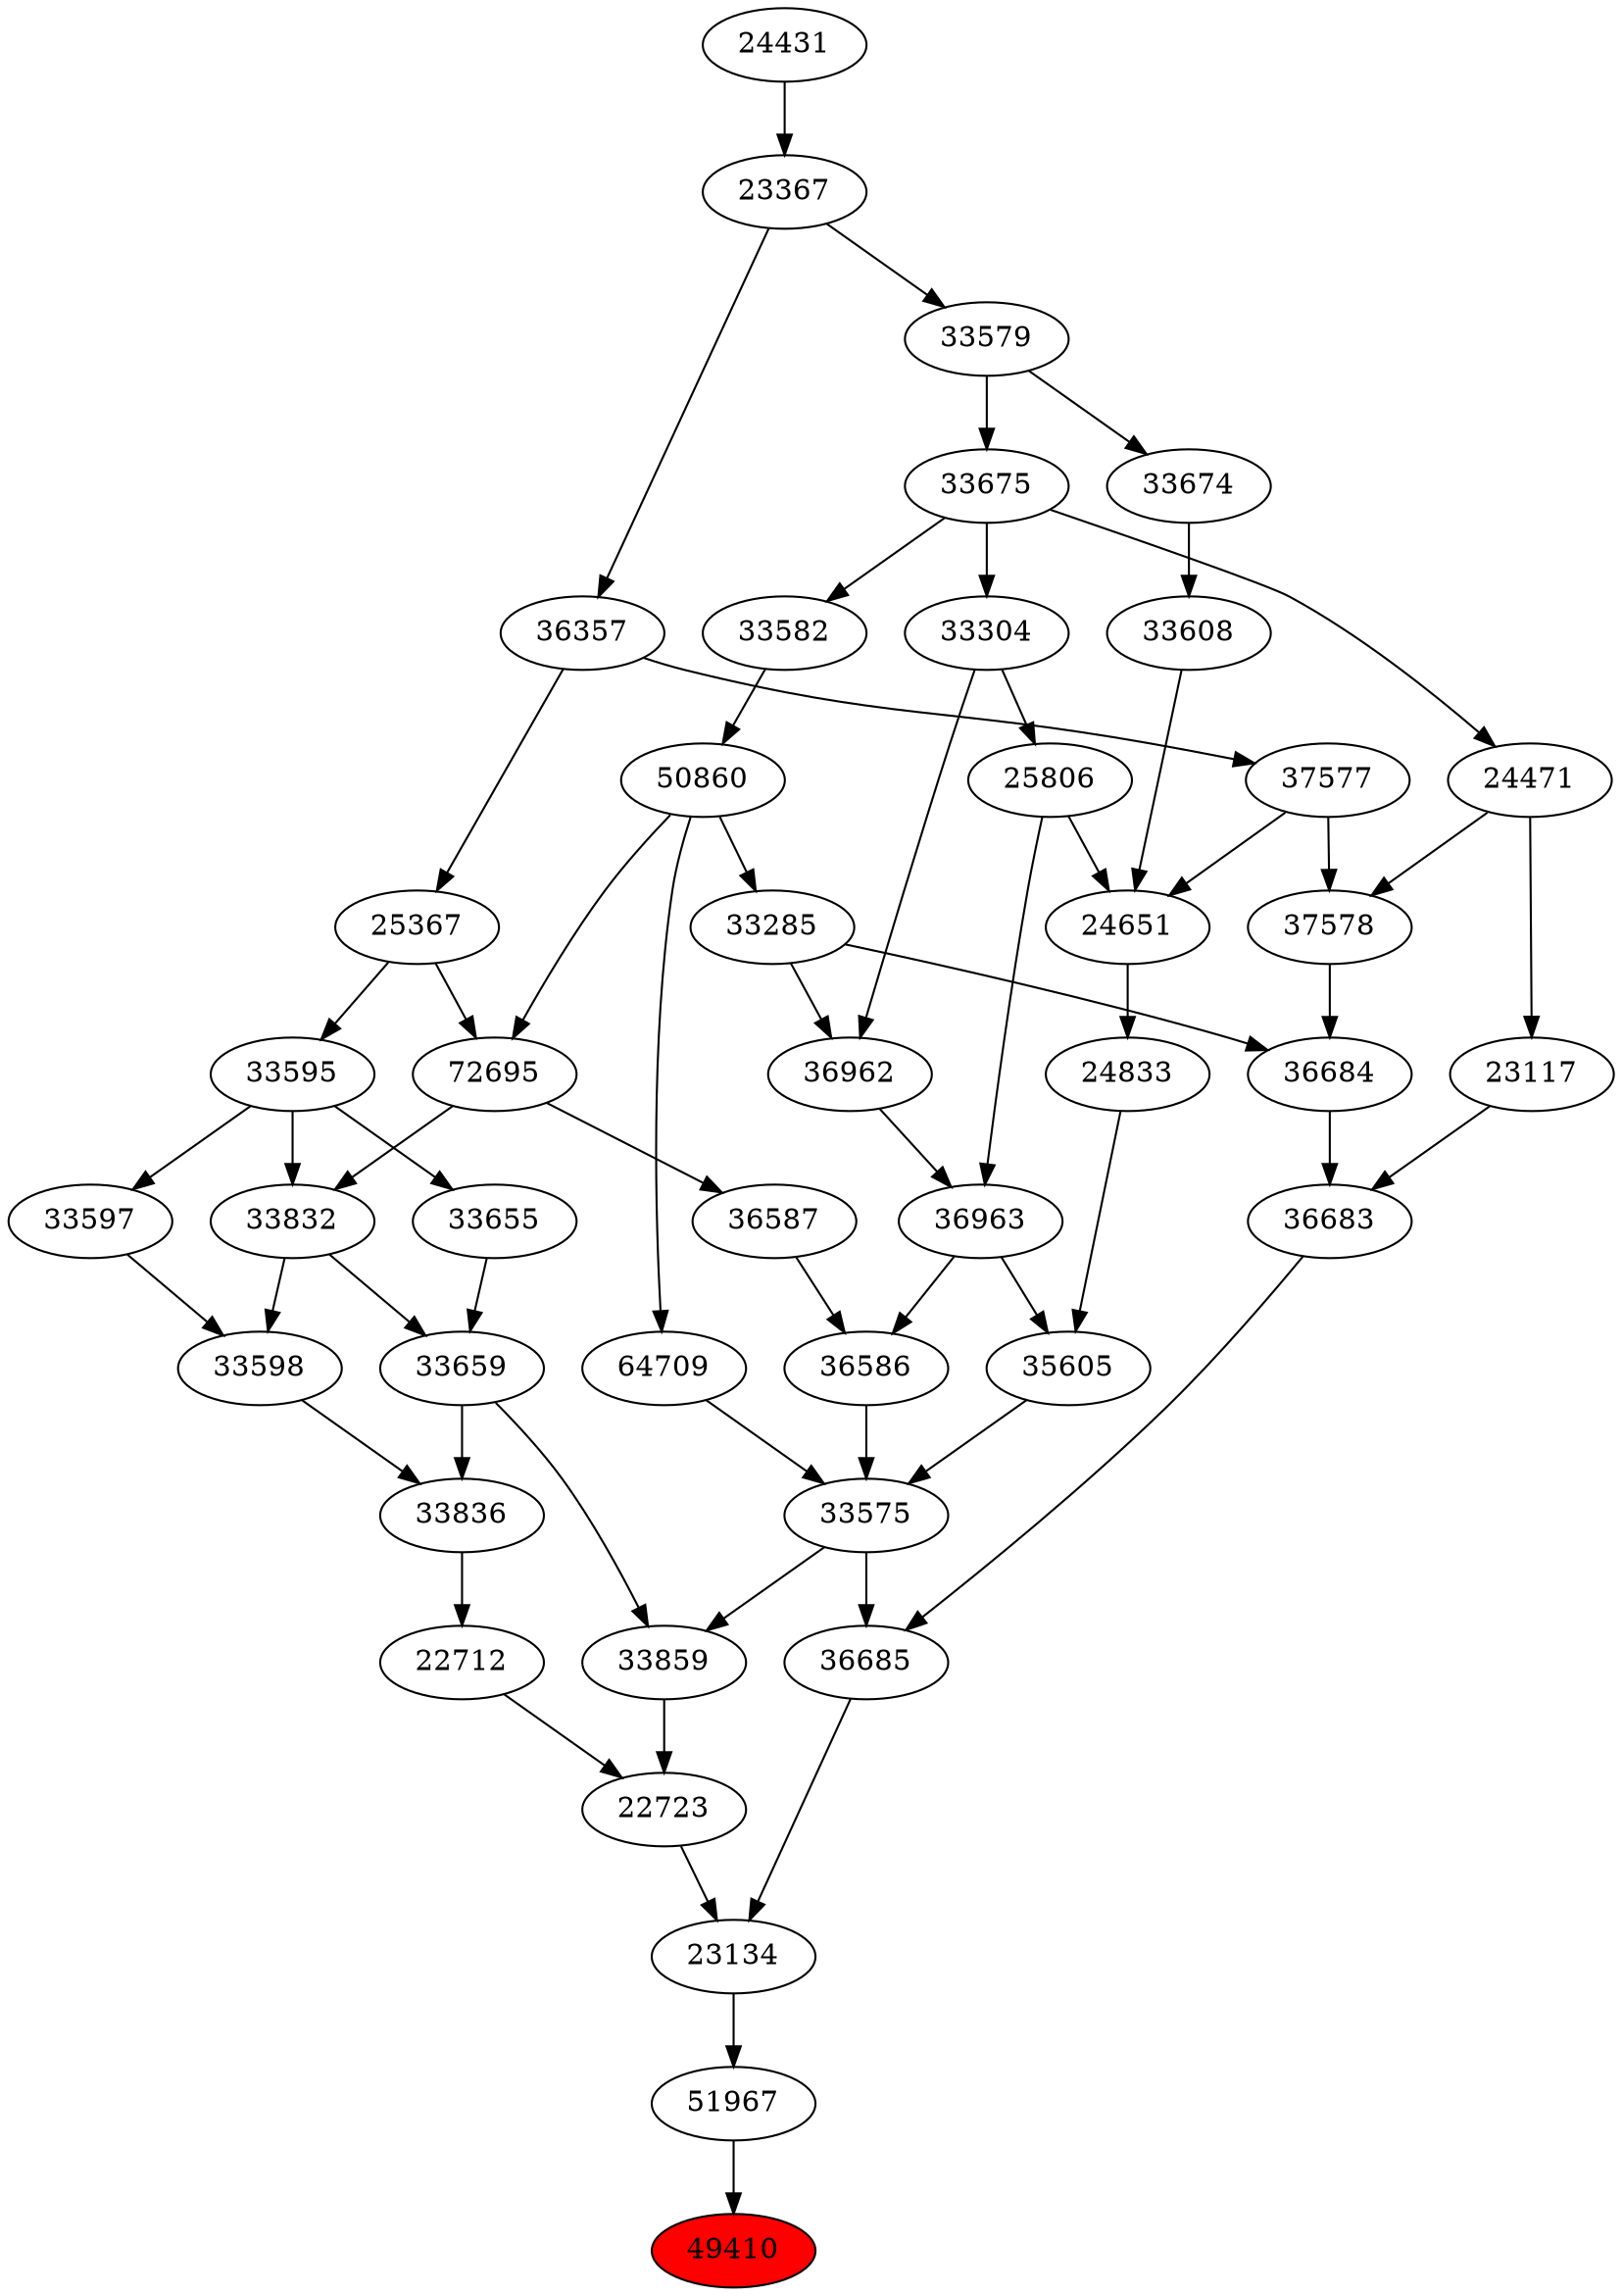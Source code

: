 strict digraph{ 
49410 [label="49410" fillcolor=red style=filled]
51967 -> 49410
51967 [label="51967"]
23134 -> 51967
23134 [label="23134"]
22723 -> 23134
36685 -> 23134
22723 [label="22723"]
22712 -> 22723
33859 -> 22723
36685 [label="36685"]
36683 -> 36685
33575 -> 36685
22712 [label="22712"]
33836 -> 22712
33859 [label="33859"]
33575 -> 33859
33659 -> 33859
36683 [label="36683"]
36684 -> 36683
23117 -> 36683
33575 [label="33575"]
36586 -> 33575
35605 -> 33575
64709 -> 33575
33836 [label="33836"]
33659 -> 33836
33598 -> 33836
33659 [label="33659"]
33655 -> 33659
33832 -> 33659
36684 [label="36684"]
33285 -> 36684
37578 -> 36684
23117 [label="23117"]
24471 -> 23117
36586 [label="36586"]
36587 -> 36586
36963 -> 36586
35605 [label="35605"]
24833 -> 35605
36963 -> 35605
64709 [label="64709"]
50860 -> 64709
33598 [label="33598"]
33597 -> 33598
33832 -> 33598
33655 [label="33655"]
33595 -> 33655
33832 [label="33832"]
72695 -> 33832
33595 -> 33832
33285 [label="33285"]
50860 -> 33285
37578 [label="37578"]
24471 -> 37578
37577 -> 37578
24471 [label="24471"]
33675 -> 24471
36587 [label="36587"]
72695 -> 36587
36963 [label="36963"]
36962 -> 36963
25806 -> 36963
24833 [label="24833"]
24651 -> 24833
50860 [label="50860"]
33582 -> 50860
33597 [label="33597"]
33595 -> 33597
33595 [label="33595"]
25367 -> 33595
72695 [label="72695"]
50860 -> 72695
25367 -> 72695
37577 [label="37577"]
36357 -> 37577
33675 [label="33675"]
33579 -> 33675
36962 [label="36962"]
33285 -> 36962
33304 -> 36962
25806 [label="25806"]
33304 -> 25806
24651 [label="24651"]
25806 -> 24651
33608 -> 24651
37577 -> 24651
33582 [label="33582"]
33675 -> 33582
25367 [label="25367"]
36357 -> 25367
36357 [label="36357"]
23367 -> 36357
33579 [label="33579"]
23367 -> 33579
33304 [label="33304"]
33675 -> 33304
33608 [label="33608"]
33674 -> 33608
23367 [label="23367"]
24431 -> 23367
33674 [label="33674"]
33579 -> 33674
24431 [label="24431"]
}